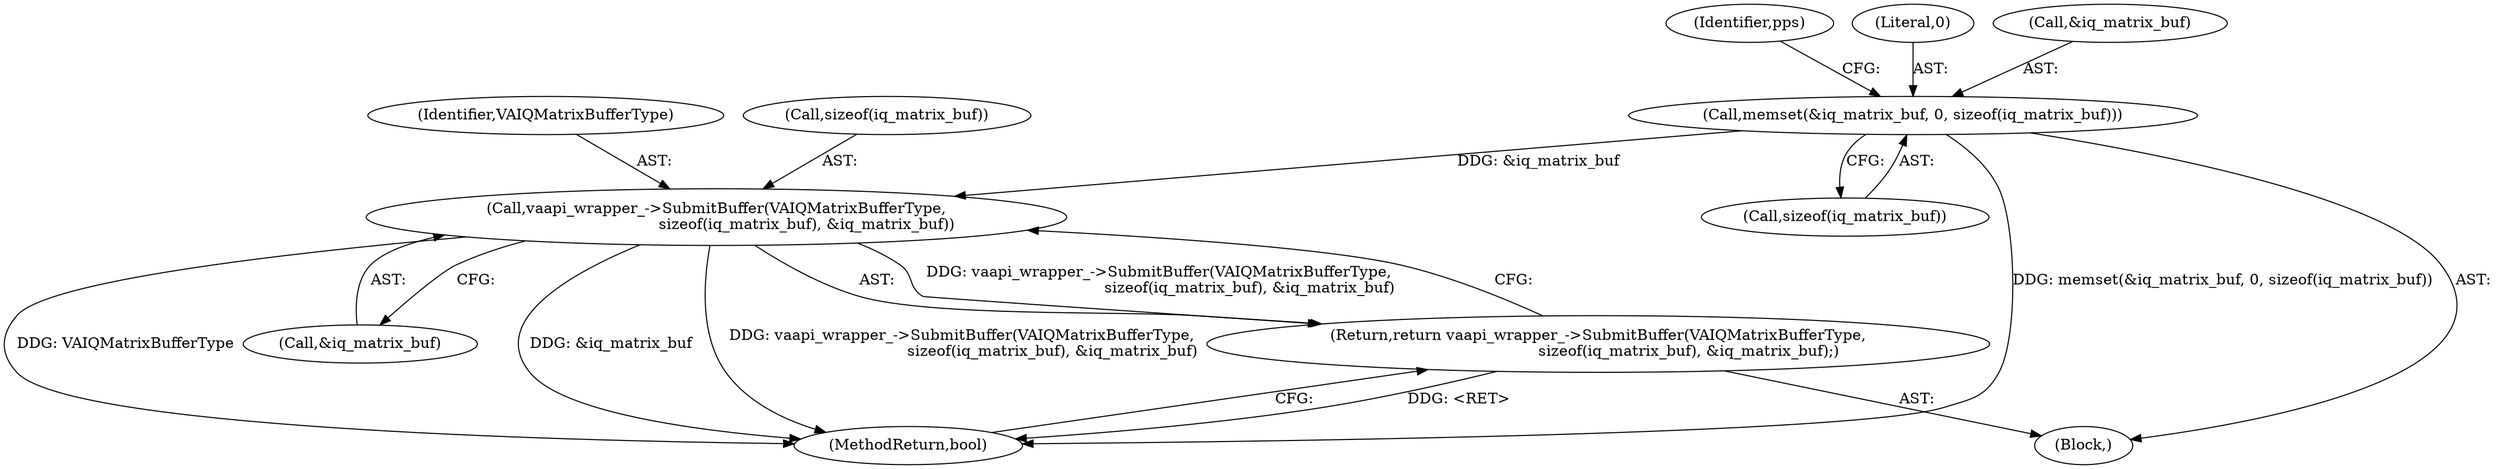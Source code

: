 digraph "0_Chrome_70340ce072cee8a0bdcddb5f312d32567b2269f6_14@API" {
"1000266" [label="(Call,memset(&iq_matrix_buf, 0, sizeof(iq_matrix_buf)))"];
"1000432" [label="(Call,vaapi_wrapper_->SubmitBuffer(VAIQMatrixBufferType,\n                                      sizeof(iq_matrix_buf), &iq_matrix_buf))"];
"1000431" [label="(Return,return vaapi_wrapper_->SubmitBuffer(VAIQMatrixBufferType,\n                                      sizeof(iq_matrix_buf), &iq_matrix_buf);)"];
"1000266" [label="(Call,memset(&iq_matrix_buf, 0, sizeof(iq_matrix_buf)))"];
"1000432" [label="(Call,vaapi_wrapper_->SubmitBuffer(VAIQMatrixBufferType,\n                                      sizeof(iq_matrix_buf), &iq_matrix_buf))"];
"1000270" [label="(Call,sizeof(iq_matrix_buf))"];
"1000274" [label="(Identifier,pps)"];
"1000431" [label="(Return,return vaapi_wrapper_->SubmitBuffer(VAIQMatrixBufferType,\n                                      sizeof(iq_matrix_buf), &iq_matrix_buf);)"];
"1000108" [label="(Block,)"];
"1000269" [label="(Literal,0)"];
"1000436" [label="(Call,&iq_matrix_buf)"];
"1000433" [label="(Identifier,VAIQMatrixBufferType)"];
"1000438" [label="(MethodReturn,bool)"];
"1000434" [label="(Call,sizeof(iq_matrix_buf))"];
"1000267" [label="(Call,&iq_matrix_buf)"];
"1000266" -> "1000108"  [label="AST: "];
"1000266" -> "1000270"  [label="CFG: "];
"1000267" -> "1000266"  [label="AST: "];
"1000269" -> "1000266"  [label="AST: "];
"1000270" -> "1000266"  [label="AST: "];
"1000274" -> "1000266"  [label="CFG: "];
"1000266" -> "1000438"  [label="DDG: memset(&iq_matrix_buf, 0, sizeof(iq_matrix_buf))"];
"1000266" -> "1000432"  [label="DDG: &iq_matrix_buf"];
"1000432" -> "1000431"  [label="AST: "];
"1000432" -> "1000436"  [label="CFG: "];
"1000433" -> "1000432"  [label="AST: "];
"1000434" -> "1000432"  [label="AST: "];
"1000436" -> "1000432"  [label="AST: "];
"1000431" -> "1000432"  [label="CFG: "];
"1000432" -> "1000438"  [label="DDG: &iq_matrix_buf"];
"1000432" -> "1000438"  [label="DDG: vaapi_wrapper_->SubmitBuffer(VAIQMatrixBufferType,\n                                      sizeof(iq_matrix_buf), &iq_matrix_buf)"];
"1000432" -> "1000438"  [label="DDG: VAIQMatrixBufferType"];
"1000432" -> "1000431"  [label="DDG: vaapi_wrapper_->SubmitBuffer(VAIQMatrixBufferType,\n                                      sizeof(iq_matrix_buf), &iq_matrix_buf)"];
"1000431" -> "1000108"  [label="AST: "];
"1000438" -> "1000431"  [label="CFG: "];
"1000431" -> "1000438"  [label="DDG: <RET>"];
}

